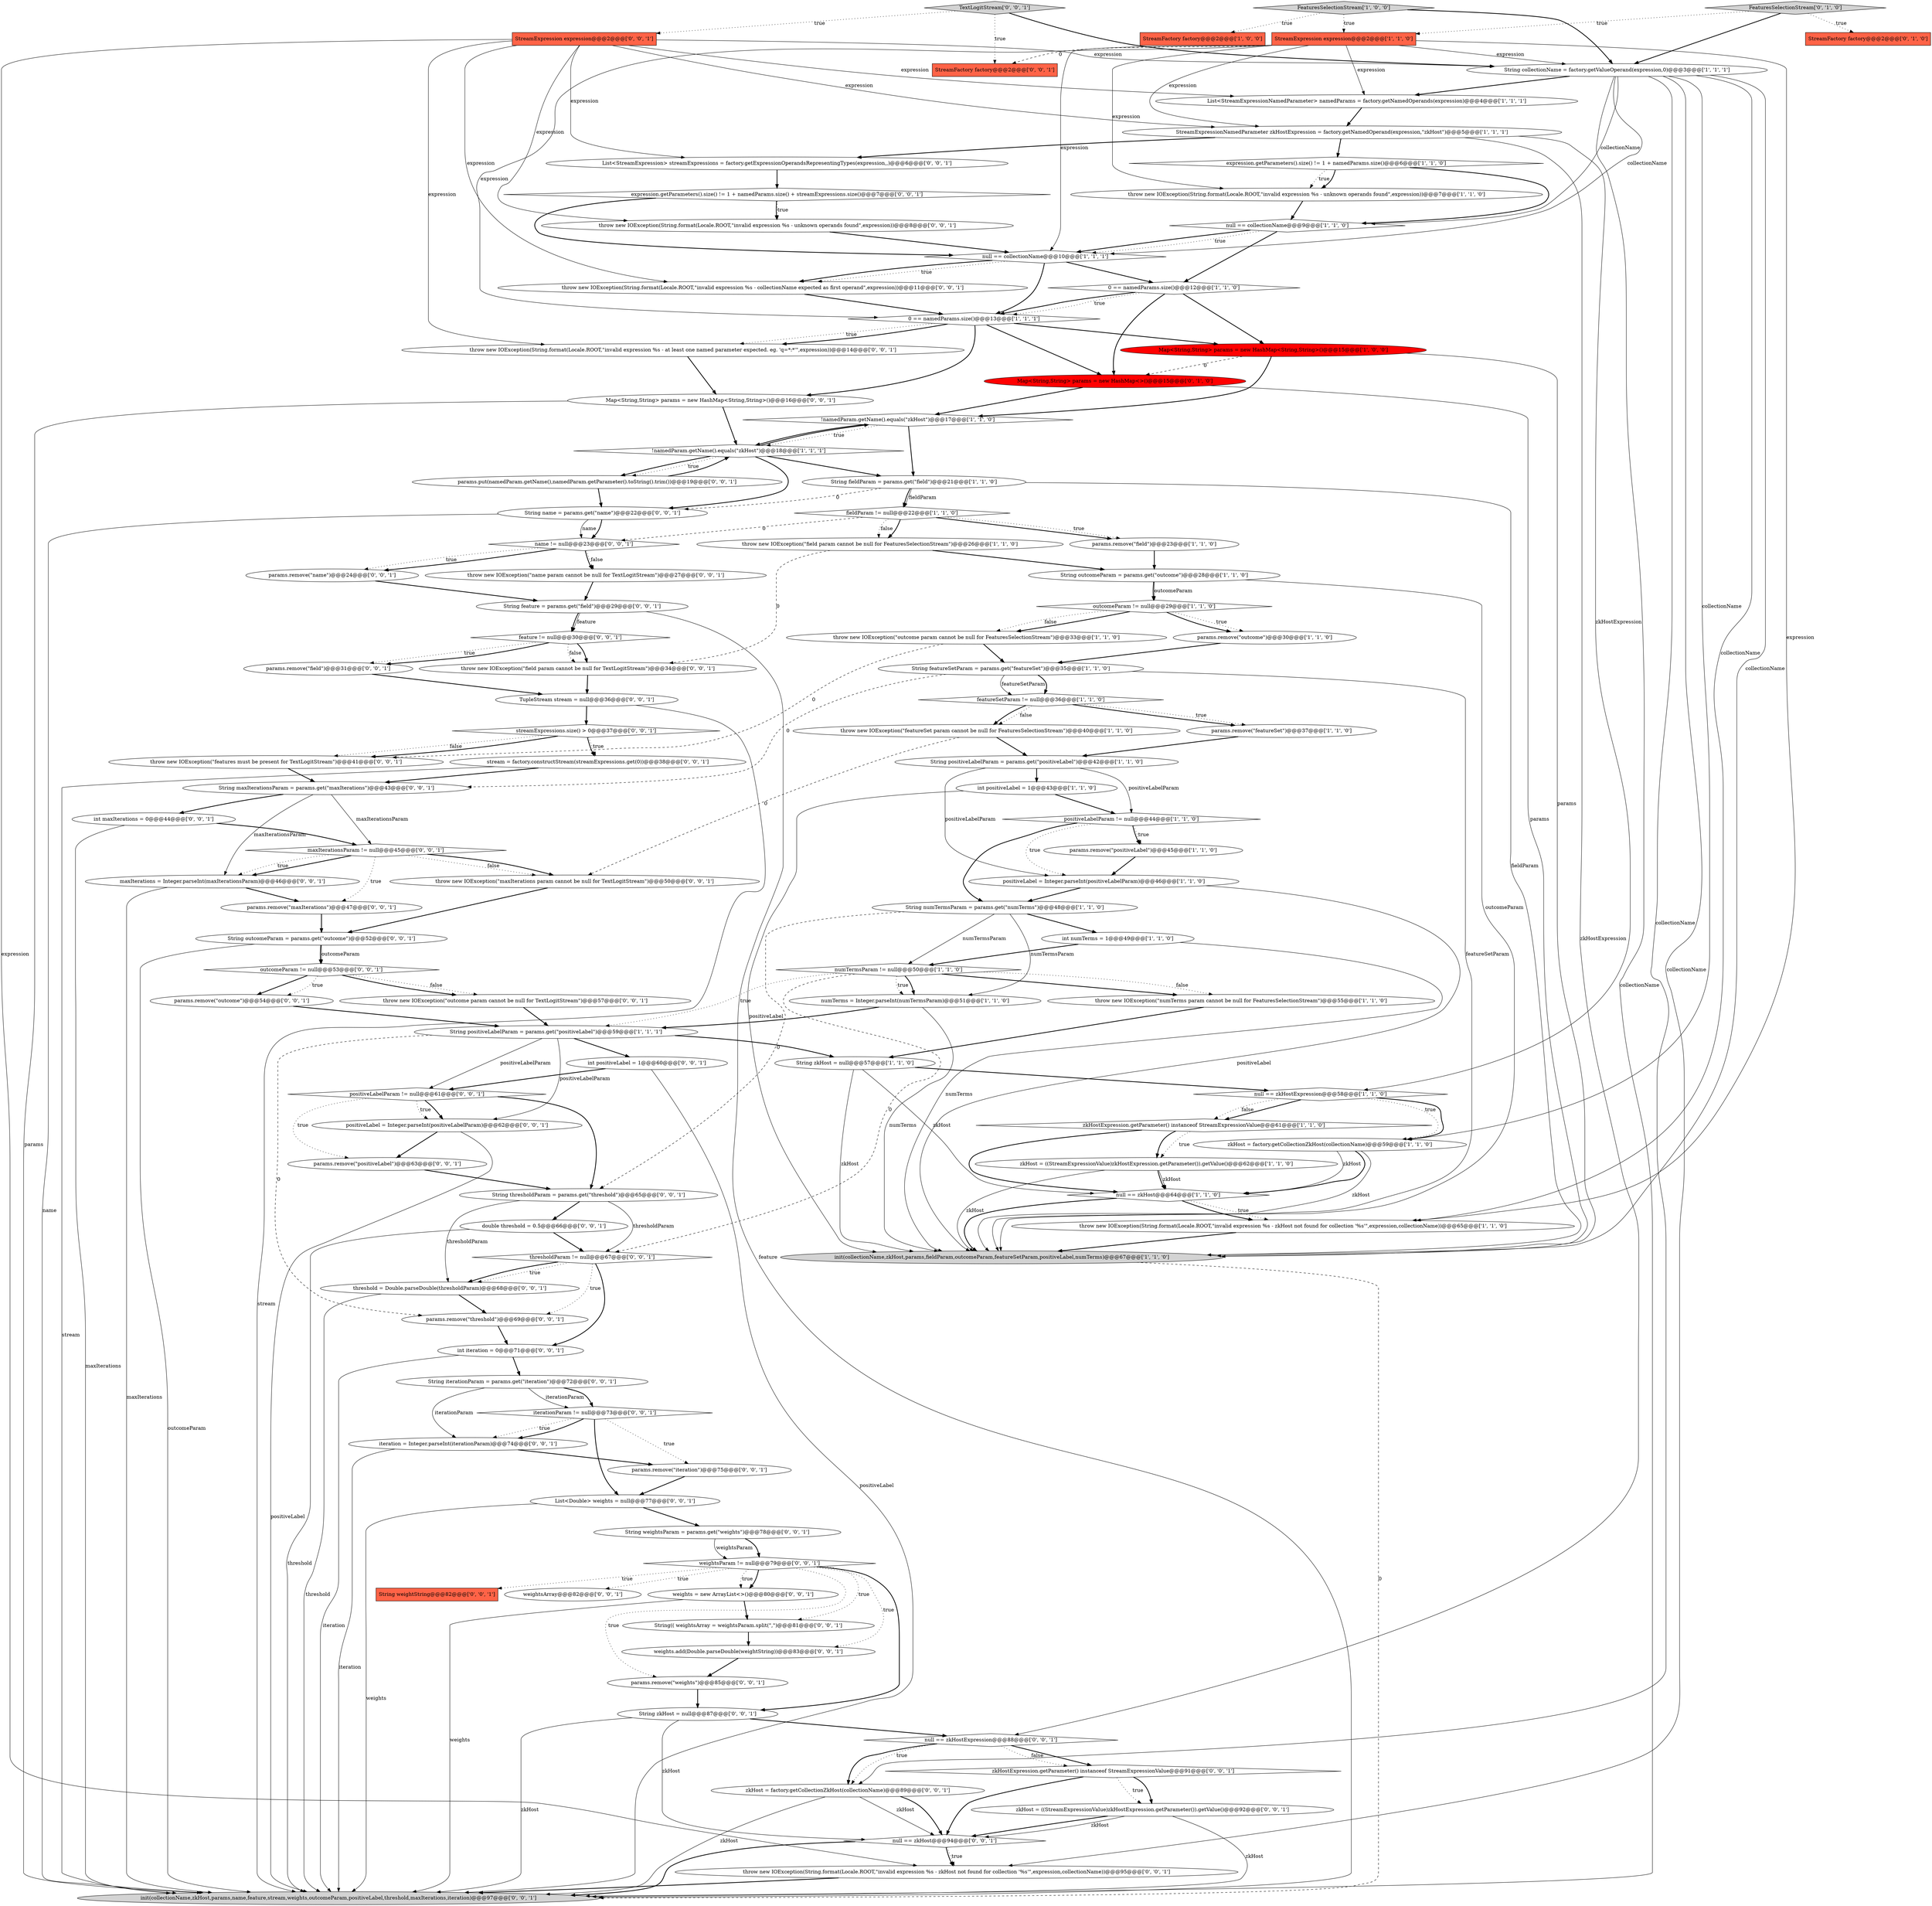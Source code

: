 digraph {
35 [style = filled, label = "outcomeParam != null@@@29@@@['1', '1', '0']", fillcolor = white, shape = diamond image = "AAA0AAABBB1BBB"];
88 [style = filled, label = "params.remove(\"positiveLabel\")@@@63@@@['0', '0', '1']", fillcolor = white, shape = ellipse image = "AAA0AAABBB3BBB"];
86 [style = filled, label = "String outcomeParam = params.get(\"outcome\")@@@52@@@['0', '0', '1']", fillcolor = white, shape = ellipse image = "AAA0AAABBB3BBB"];
67 [style = filled, label = "params.remove(\"field\")@@@31@@@['0', '0', '1']", fillcolor = white, shape = ellipse image = "AAA0AAABBB3BBB"];
18 [style = filled, label = "String positiveLabelParam = params.get(\"positiveLabel\")@@@42@@@['1', '1', '0']", fillcolor = white, shape = ellipse image = "AAA0AAABBB1BBB"];
15 [style = filled, label = "params.remove(\"field\")@@@23@@@['1', '1', '0']", fillcolor = white, shape = ellipse image = "AAA0AAABBB1BBB"];
10 [style = filled, label = "FeaturesSelectionStream['1', '0', '0']", fillcolor = lightgray, shape = diamond image = "AAA0AAABBB1BBB"];
32 [style = filled, label = "null == zkHost@@@64@@@['1', '1', '0']", fillcolor = white, shape = diamond image = "AAA0AAABBB1BBB"];
74 [style = filled, label = "String maxIterationsParam = params.get(\"maxIterations\")@@@43@@@['0', '0', '1']", fillcolor = white, shape = ellipse image = "AAA0AAABBB3BBB"];
61 [style = filled, label = "String weightsParam = params.get(\"weights\")@@@78@@@['0', '0', '1']", fillcolor = white, shape = ellipse image = "AAA0AAABBB3BBB"];
106 [style = filled, label = "params.remove(\"maxIterations\")@@@47@@@['0', '0', '1']", fillcolor = white, shape = ellipse image = "AAA0AAABBB3BBB"];
110 [style = filled, label = "outcomeParam != null@@@53@@@['0', '0', '1']", fillcolor = white, shape = diamond image = "AAA0AAABBB3BBB"];
52 [style = filled, label = "streamExpressions.size() > 0@@@37@@@['0', '0', '1']", fillcolor = white, shape = diamond image = "AAA0AAABBB3BBB"];
7 [style = filled, label = "StreamExpressionNamedParameter zkHostExpression = factory.getNamedOperand(expression,\"zkHost\")@@@5@@@['1', '1', '1']", fillcolor = white, shape = ellipse image = "AAA0AAABBB1BBB"];
59 [style = filled, label = "throw new IOException(String.format(Locale.ROOT,\"invalid expression %s - unknown operands found\",expression))@@@8@@@['0', '0', '1']", fillcolor = white, shape = ellipse image = "AAA0AAABBB3BBB"];
50 [style = filled, label = "maxIterationsParam != null@@@45@@@['0', '0', '1']", fillcolor = white, shape = diamond image = "AAA0AAABBB3BBB"];
31 [style = filled, label = "String outcomeParam = params.get(\"outcome\")@@@28@@@['1', '1', '0']", fillcolor = white, shape = ellipse image = "AAA0AAABBB1BBB"];
80 [style = filled, label = "TupleStream stream = null@@@36@@@['0', '0', '1']", fillcolor = white, shape = ellipse image = "AAA0AAABBB3BBB"];
111 [style = filled, label = "thresholdParam != null@@@67@@@['0', '0', '1']", fillcolor = white, shape = diamond image = "AAA0AAABBB3BBB"];
5 [style = filled, label = "zkHost = factory.getCollectionZkHost(collectionName)@@@59@@@['1', '1', '0']", fillcolor = white, shape = ellipse image = "AAA0AAABBB1BBB"];
79 [style = filled, label = "weights = new ArrayList<>()@@@80@@@['0', '0', '1']", fillcolor = white, shape = ellipse image = "AAA0AAABBB3BBB"];
92 [style = filled, label = "String name = params.get(\"name\")@@@22@@@['0', '0', '1']", fillcolor = white, shape = ellipse image = "AAA0AAABBB3BBB"];
73 [style = filled, label = "String zkHost = null@@@87@@@['0', '0', '1']", fillcolor = white, shape = ellipse image = "AAA0AAABBB3BBB"];
104 [style = filled, label = "params.remove(\"outcome\")@@@54@@@['0', '0', '1']", fillcolor = white, shape = ellipse image = "AAA0AAABBB3BBB"];
68 [style = filled, label = "String weightString@@@82@@@['0', '0', '1']", fillcolor = tomato, shape = box image = "AAA0AAABBB3BBB"];
107 [style = filled, label = "int iteration = 0@@@71@@@['0', '0', '1']", fillcolor = white, shape = ellipse image = "AAA0AAABBB3BBB"];
51 [style = filled, label = "zkHost = factory.getCollectionZkHost(collectionName)@@@89@@@['0', '0', '1']", fillcolor = white, shape = ellipse image = "AAA0AAABBB3BBB"];
14 [style = filled, label = "null == zkHostExpression@@@58@@@['1', '1', '0']", fillcolor = white, shape = diamond image = "AAA0AAABBB1BBB"];
71 [style = filled, label = "double threshold = 0.5@@@66@@@['0', '0', '1']", fillcolor = white, shape = ellipse image = "AAA0AAABBB3BBB"];
19 [style = filled, label = "positiveLabelParam != null@@@44@@@['1', '1', '0']", fillcolor = white, shape = diamond image = "AAA0AAABBB1BBB"];
39 [style = filled, label = "List<StreamExpressionNamedParameter> namedParams = factory.getNamedOperands(expression)@@@4@@@['1', '1', '1']", fillcolor = white, shape = ellipse image = "AAA0AAABBB1BBB"];
55 [style = filled, label = "stream = factory.constructStream(streamExpressions.get(0))@@@38@@@['0', '0', '1']", fillcolor = white, shape = ellipse image = "AAA0AAABBB3BBB"];
1 [style = filled, label = "String positiveLabelParam = params.get(\"positiveLabel\")@@@59@@@['1', '1', '1']", fillcolor = white, shape = ellipse image = "AAA0AAABBB1BBB"];
28 [style = filled, label = "params.remove(\"featureSet\")@@@37@@@['1', '1', '0']", fillcolor = white, shape = ellipse image = "AAA0AAABBB1BBB"];
41 [style = filled, label = "init(collectionName,zkHost,params,fieldParam,outcomeParam,featureSetParam,positiveLabel,numTerms)@@@67@@@['1', '1', '0']", fillcolor = lightgray, shape = ellipse image = "AAA0AAABBB1BBB"];
54 [style = filled, label = "TextLogitStream['0', '0', '1']", fillcolor = lightgray, shape = diamond image = "AAA0AAABBB3BBB"];
72 [style = filled, label = "List<StreamExpression> streamExpressions = factory.getExpressionOperandsRepresentingTypes(expression,,)@@@6@@@['0', '0', '1']", fillcolor = white, shape = ellipse image = "AAA0AAABBB3BBB"];
100 [style = filled, label = "String(( weightsArray = weightsParam.split(\",\")@@@81@@@['0', '0', '1']", fillcolor = white, shape = ellipse image = "AAA0AAABBB3BBB"];
81 [style = filled, label = "null == zkHost@@@94@@@['0', '0', '1']", fillcolor = white, shape = diamond image = "AAA0AAABBB3BBB"];
29 [style = filled, label = "Map<String,String> params = new HashMap<String,String>()@@@15@@@['1', '0', '0']", fillcolor = red, shape = ellipse image = "AAA1AAABBB1BBB"];
103 [style = filled, label = "iteration = Integer.parseInt(iterationParam)@@@74@@@['0', '0', '1']", fillcolor = white, shape = ellipse image = "AAA0AAABBB3BBB"];
96 [style = filled, label = "params.remove(\"name\")@@@24@@@['0', '0', '1']", fillcolor = white, shape = ellipse image = "AAA0AAABBB3BBB"];
9 [style = filled, label = "String featureSetParam = params.get(\"featureSet\")@@@35@@@['1', '1', '0']", fillcolor = white, shape = ellipse image = "AAA0AAABBB1BBB"];
94 [style = filled, label = "feature != null@@@30@@@['0', '0', '1']", fillcolor = white, shape = diamond image = "AAA0AAABBB3BBB"];
0 [style = filled, label = "null == collectionName@@@10@@@['1', '1', '1']", fillcolor = white, shape = diamond image = "AAA0AAABBB1BBB"];
91 [style = filled, label = "weightsArray@@@82@@@['0', '0', '1']", fillcolor = white, shape = ellipse image = "AAA0AAABBB3BBB"];
27 [style = filled, label = "String zkHost = null@@@57@@@['1', '1', '0']", fillcolor = white, shape = ellipse image = "AAA0AAABBB1BBB"];
25 [style = filled, label = "String fieldParam = params.get(\"field\")@@@21@@@['1', '1', '0']", fillcolor = white, shape = ellipse image = "AAA0AAABBB1BBB"];
42 [style = filled, label = "throw new IOException(String.format(Locale.ROOT,\"invalid expression %s - zkHost not found for collection '%s'\",expression,collectionName))@@@65@@@['1', '1', '0']", fillcolor = white, shape = ellipse image = "AAA0AAABBB1BBB"];
66 [style = filled, label = "throw new IOException(\"outcome param cannot be null for TextLogitStream\")@@@57@@@['0', '0', '1']", fillcolor = white, shape = ellipse image = "AAA0AAABBB3BBB"];
26 [style = filled, label = "String numTermsParam = params.get(\"numTerms\")@@@48@@@['1', '1', '0']", fillcolor = white, shape = ellipse image = "AAA0AAABBB1BBB"];
30 [style = filled, label = "featureSetParam != null@@@36@@@['1', '1', '0']", fillcolor = white, shape = diamond image = "AAA0AAABBB1BBB"];
53 [style = filled, label = "throw new IOException(String.format(Locale.ROOT,\"invalid expression %s - zkHost not found for collection '%s'\",expression,collectionName))@@@95@@@['0', '0', '1']", fillcolor = white, shape = ellipse image = "AAA0AAABBB3BBB"];
93 [style = filled, label = "positiveLabel = Integer.parseInt(positiveLabelParam)@@@62@@@['0', '0', '1']", fillcolor = white, shape = ellipse image = "AAA0AAABBB3BBB"];
24 [style = filled, label = "zkHostExpression.getParameter() instanceof StreamExpressionValue@@@61@@@['1', '1', '0']", fillcolor = white, shape = diamond image = "AAA0AAABBB1BBB"];
4 [style = filled, label = "fieldParam != null@@@22@@@['1', '1', '0']", fillcolor = white, shape = diamond image = "AAA0AAABBB1BBB"];
8 [style = filled, label = "throw new IOException(\"field param cannot be null for FeaturesSelectionStream\")@@@26@@@['1', '1', '0']", fillcolor = white, shape = ellipse image = "AAA0AAABBB1BBB"];
76 [style = filled, label = "throw new IOException(\"field param cannot be null for TextLogitStream\")@@@34@@@['0', '0', '1']", fillcolor = white, shape = ellipse image = "AAA0AAABBB3BBB"];
70 [style = filled, label = "int positiveLabel = 1@@@60@@@['0', '0', '1']", fillcolor = white, shape = ellipse image = "AAA0AAABBB3BBB"];
57 [style = filled, label = "throw new IOException(String.format(Locale.ROOT,\"invalid expression %s - at least one named parameter expected. eg. 'q=*:*'\",expression))@@@14@@@['0', '0', '1']", fillcolor = white, shape = ellipse image = "AAA0AAABBB3BBB"];
3 [style = filled, label = "params.remove(\"positiveLabel\")@@@45@@@['1', '1', '0']", fillcolor = white, shape = ellipse image = "AAA0AAABBB1BBB"];
84 [style = filled, label = "throw new IOException(\"name param cannot be null for TextLogitStream\")@@@27@@@['0', '0', '1']", fillcolor = white, shape = ellipse image = "AAA0AAABBB3BBB"];
22 [style = filled, label = "zkHost = ((StreamExpressionValue)zkHostExpression.getParameter()).getValue()@@@62@@@['1', '1', '0']", fillcolor = white, shape = ellipse image = "AAA0AAABBB1BBB"];
16 [style = filled, label = "positiveLabel = Integer.parseInt(positiveLabelParam)@@@46@@@['1', '1', '0']", fillcolor = white, shape = ellipse image = "AAA0AAABBB1BBB"];
101 [style = filled, label = "zkHost = ((StreamExpressionValue)zkHostExpression.getParameter()).getValue()@@@92@@@['0', '0', '1']", fillcolor = white, shape = ellipse image = "AAA0AAABBB3BBB"];
34 [style = filled, label = "throw new IOException(\"featureSet param cannot be null for FeaturesSelectionStream\")@@@40@@@['1', '1', '0']", fillcolor = white, shape = ellipse image = "AAA0AAABBB1BBB"];
43 [style = filled, label = "numTermsParam != null@@@50@@@['1', '1', '0']", fillcolor = white, shape = diamond image = "AAA0AAABBB1BBB"];
95 [style = filled, label = "throw new IOException(\"features must be present for TextLogitStream\")@@@41@@@['0', '0', '1']", fillcolor = white, shape = ellipse image = "AAA0AAABBB3BBB"];
102 [style = filled, label = "weights.add(Double.parseDouble(weightString))@@@83@@@['0', '0', '1']", fillcolor = white, shape = ellipse image = "AAA0AAABBB3BBB"];
99 [style = filled, label = "maxIterations = Integer.parseInt(maxIterationsParam)@@@46@@@['0', '0', '1']", fillcolor = white, shape = ellipse image = "AAA0AAABBB3BBB"];
77 [style = filled, label = "StreamFactory factory@@@2@@@['0', '0', '1']", fillcolor = tomato, shape = box image = "AAA0AAABBB3BBB"];
11 [style = filled, label = "0 == namedParams.size()@@@12@@@['1', '1', '0']", fillcolor = white, shape = diamond image = "AAA0AAABBB1BBB"];
13 [style = filled, label = "params.remove(\"outcome\")@@@30@@@['1', '1', '0']", fillcolor = white, shape = ellipse image = "AAA0AAABBB1BBB"];
90 [style = filled, label = "name != null@@@23@@@['0', '0', '1']", fillcolor = white, shape = diamond image = "AAA0AAABBB3BBB"];
83 [style = filled, label = "String thresholdParam = params.get(\"threshold\")@@@65@@@['0', '0', '1']", fillcolor = white, shape = ellipse image = "AAA0AAABBB3BBB"];
105 [style = filled, label = "int maxIterations = 0@@@44@@@['0', '0', '1']", fillcolor = white, shape = ellipse image = "AAA0AAABBB3BBB"];
48 [style = filled, label = "Map<String,String> params = new HashMap<>()@@@15@@@['0', '1', '0']", fillcolor = red, shape = ellipse image = "AAA1AAABBB2BBB"];
63 [style = filled, label = "positiveLabelParam != null@@@61@@@['0', '0', '1']", fillcolor = white, shape = diamond image = "AAA0AAABBB3BBB"];
85 [style = filled, label = "String feature = params.get(\"field\")@@@29@@@['0', '0', '1']", fillcolor = white, shape = ellipse image = "AAA0AAABBB3BBB"];
2 [style = filled, label = "StreamFactory factory@@@2@@@['1', '0', '0']", fillcolor = tomato, shape = box image = "AAA0AAABBB1BBB"];
89 [style = filled, label = "iterationParam != null@@@73@@@['0', '0', '1']", fillcolor = white, shape = diamond image = "AAA0AAABBB3BBB"];
64 [style = filled, label = "Map<String,String> params = new HashMap<String,String>()@@@16@@@['0', '0', '1']", fillcolor = white, shape = ellipse image = "AAA0AAABBB3BBB"];
21 [style = filled, label = "int numTerms = 1@@@49@@@['1', '1', '0']", fillcolor = white, shape = ellipse image = "AAA0AAABBB1BBB"];
87 [style = filled, label = "throw new IOException(String.format(Locale.ROOT,\"invalid expression %s - collectionName expected as first operand\",expression))@@@11@@@['0', '0', '1']", fillcolor = white, shape = ellipse image = "AAA0AAABBB3BBB"];
108 [style = filled, label = "String iterationParam = params.get(\"iteration\")@@@72@@@['0', '0', '1']", fillcolor = white, shape = ellipse image = "AAA0AAABBB3BBB"];
23 [style = filled, label = "!namedParam.getName().equals(\"zkHost\")@@@17@@@['1', '1', '0']", fillcolor = white, shape = diamond image = "AAA0AAABBB1BBB"];
82 [style = filled, label = "List<Double> weights = null@@@77@@@['0', '0', '1']", fillcolor = white, shape = ellipse image = "AAA0AAABBB3BBB"];
65 [style = filled, label = "weightsParam != null@@@79@@@['0', '0', '1']", fillcolor = white, shape = diamond image = "AAA0AAABBB3BBB"];
69 [style = filled, label = "StreamExpression expression@@@2@@@['0', '0', '1']", fillcolor = tomato, shape = box image = "AAA0AAABBB3BBB"];
75 [style = filled, label = "params.remove(\"iteration\")@@@75@@@['0', '0', '1']", fillcolor = white, shape = ellipse image = "AAA0AAABBB3BBB"];
45 [style = filled, label = "numTerms = Integer.parseInt(numTermsParam)@@@51@@@['1', '1', '0']", fillcolor = white, shape = ellipse image = "AAA0AAABBB1BBB"];
12 [style = filled, label = "throw new IOException(\"outcome param cannot be null for FeaturesSelectionStream\")@@@33@@@['1', '1', '0']", fillcolor = white, shape = ellipse image = "AAA0AAABBB1BBB"];
47 [style = filled, label = "StreamFactory factory@@@2@@@['0', '1', '0']", fillcolor = tomato, shape = box image = "AAA0AAABBB2BBB"];
20 [style = filled, label = "StreamExpression expression@@@2@@@['1', '1', '0']", fillcolor = tomato, shape = box image = "AAA0AAABBB1BBB"];
78 [style = filled, label = "throw new IOException(\"maxIterations param cannot be null for TextLogitStream\")@@@50@@@['0', '0', '1']", fillcolor = white, shape = ellipse image = "AAA0AAABBB3BBB"];
17 [style = filled, label = "expression.getParameters().size() != 1 + namedParams.size()@@@6@@@['1', '1', '0']", fillcolor = white, shape = diamond image = "AAA0AAABBB1BBB"];
46 [style = filled, label = "FeaturesSelectionStream['0', '1', '0']", fillcolor = lightgray, shape = diamond image = "AAA0AAABBB2BBB"];
6 [style = filled, label = "null == collectionName@@@9@@@['1', '1', '0']", fillcolor = white, shape = diamond image = "AAA0AAABBB1BBB"];
44 [style = filled, label = "int positiveLabel = 1@@@43@@@['1', '1', '0']", fillcolor = white, shape = ellipse image = "AAA0AAABBB1BBB"];
36 [style = filled, label = "throw new IOException(\"numTerms param cannot be null for FeaturesSelectionStream\")@@@55@@@['1', '1', '0']", fillcolor = white, shape = ellipse image = "AAA0AAABBB1BBB"];
40 [style = filled, label = "String collectionName = factory.getValueOperand(expression,0)@@@3@@@['1', '1', '1']", fillcolor = white, shape = ellipse image = "AAA0AAABBB1BBB"];
62 [style = filled, label = "zkHostExpression.getParameter() instanceof StreamExpressionValue@@@91@@@['0', '0', '1']", fillcolor = white, shape = diamond image = "AAA0AAABBB3BBB"];
38 [style = filled, label = "!namedParam.getName().equals(\"zkHost\")@@@18@@@['1', '1', '1']", fillcolor = white, shape = diamond image = "AAA0AAABBB1BBB"];
49 [style = filled, label = "params.remove(\"weights\")@@@85@@@['0', '0', '1']", fillcolor = white, shape = ellipse image = "AAA0AAABBB3BBB"];
60 [style = filled, label = "params.remove(\"threshold\")@@@69@@@['0', '0', '1']", fillcolor = white, shape = ellipse image = "AAA0AAABBB3BBB"];
37 [style = filled, label = "0 == namedParams.size()@@@13@@@['1', '1', '1']", fillcolor = white, shape = diamond image = "AAA0AAABBB1BBB"];
58 [style = filled, label = "null == zkHostExpression@@@88@@@['0', '0', '1']", fillcolor = white, shape = diamond image = "AAA0AAABBB3BBB"];
33 [style = filled, label = "throw new IOException(String.format(Locale.ROOT,\"invalid expression %s - unknown operands found\",expression))@@@7@@@['1', '1', '0']", fillcolor = white, shape = ellipse image = "AAA0AAABBB1BBB"];
97 [style = filled, label = "params.put(namedParam.getName(),namedParam.getParameter().toString().trim())@@@19@@@['0', '0', '1']", fillcolor = white, shape = ellipse image = "AAA0AAABBB3BBB"];
109 [style = filled, label = "expression.getParameters().size() != 1 + namedParams.size() + streamExpressions.size()@@@7@@@['0', '0', '1']", fillcolor = white, shape = diamond image = "AAA0AAABBB3BBB"];
56 [style = filled, label = "threshold = Double.parseDouble(thresholdParam)@@@68@@@['0', '0', '1']", fillcolor = white, shape = ellipse image = "AAA0AAABBB3BBB"];
98 [style = filled, label = "init(collectionName,zkHost,params,name,feature,stream,weights,outcomeParam,positiveLabel,threshold,maxIterations,iteration)@@@97@@@['0', '0', '1']", fillcolor = lightgray, shape = ellipse image = "AAA0AAABBB3BBB"];
94->76 [style = bold, label=""];
14->24 [style = bold, label=""];
109->59 [style = bold, label=""];
110->104 [style = dotted, label="true"];
42->41 [style = bold, label=""];
65->100 [style = dotted, label="true"];
64->98 [style = solid, label="params"];
37->57 [style = dotted, label="true"];
65->91 [style = dotted, label="true"];
73->58 [style = bold, label=""];
82->61 [style = bold, label=""];
5->32 [style = solid, label="zkHost"];
20->42 [style = solid, label="expression"];
21->43 [style = bold, label=""];
50->99 [style = bold, label=""];
4->15 [style = bold, label=""];
1->27 [style = bold, label=""];
44->19 [style = bold, label=""];
24->32 [style = bold, label=""];
34->18 [style = bold, label=""];
20->33 [style = solid, label="expression"];
11->29 [style = bold, label=""];
31->35 [style = solid, label="outcomeParam"];
109->59 [style = dotted, label="true"];
62->101 [style = dotted, label="true"];
86->110 [style = solid, label="outcomeParam"];
52->55 [style = bold, label=""];
20->0 [style = solid, label="expression"];
3->16 [style = bold, label=""];
40->5 [style = solid, label="collectionName"];
12->9 [style = bold, label=""];
50->99 [style = dotted, label="true"];
63->83 [style = bold, label=""];
90->96 [style = dotted, label="true"];
7->72 [style = bold, label=""];
55->74 [style = bold, label=""];
65->49 [style = dotted, label="true"];
92->90 [style = bold, label=""];
90->84 [style = bold, label=""];
63->88 [style = dotted, label="true"];
20->40 [style = solid, label="expression"];
18->44 [style = bold, label=""];
69->87 [style = solid, label="expression"];
30->28 [style = bold, label=""];
58->62 [style = bold, label=""];
31->35 [style = bold, label=""];
99->106 [style = bold, label=""];
1->70 [style = bold, label=""];
40->51 [style = solid, label="collectionName"];
63->93 [style = bold, label=""];
9->74 [style = dashed, label="0"];
10->20 [style = dotted, label="true"];
90->84 [style = dotted, label="false"];
6->11 [style = bold, label=""];
37->48 [style = bold, label=""];
95->74 [style = bold, label=""];
94->76 [style = dotted, label="false"];
79->100 [style = bold, label=""];
4->8 [style = bold, label=""];
101->81 [style = solid, label="zkHost"];
58->51 [style = dotted, label="true"];
6->0 [style = dotted, label="true"];
40->42 [style = solid, label="collectionName"];
50->78 [style = dotted, label="false"];
29->41 [style = solid, label="params"];
19->3 [style = bold, label=""];
35->12 [style = bold, label=""];
62->101 [style = bold, label=""];
99->98 [style = solid, label="maxIterations"];
32->42 [style = dotted, label="true"];
40->41 [style = solid, label="collectionName"];
88->83 [style = bold, label=""];
23->25 [style = bold, label=""];
58->62 [style = dotted, label="false"];
82->98 [style = solid, label="weights"];
44->41 [style = solid, label="positiveLabel"];
21->41 [style = solid, label="numTerms"];
28->18 [style = bold, label=""];
65->73 [style = bold, label=""];
11->37 [style = dotted, label="true"];
5->41 [style = solid, label="zkHost"];
92->90 [style = solid, label="name"];
11->48 [style = bold, label=""];
30->34 [style = dotted, label="false"];
53->98 [style = bold, label=""];
54->77 [style = dotted, label="true"];
80->98 [style = solid, label="stream"];
104->1 [style = bold, label=""];
76->80 [style = bold, label=""];
111->60 [style = dotted, label="true"];
9->41 [style = solid, label="featureSetParam"];
27->41 [style = solid, label="zkHost"];
74->50 [style = solid, label="maxIterationsParam"];
11->37 [style = bold, label=""];
37->29 [style = bold, label=""];
16->26 [style = bold, label=""];
22->32 [style = bold, label=""];
26->45 [style = solid, label="numTermsParam"];
1->93 [style = solid, label="positiveLabelParam"];
30->34 [style = bold, label=""];
38->97 [style = bold, label=""];
90->96 [style = bold, label=""];
92->98 [style = solid, label="name"];
29->23 [style = bold, label=""];
46->20 [style = dotted, label="true"];
38->97 [style = dotted, label="true"];
102->49 [style = bold, label=""];
40->98 [style = solid, label="collectionName"];
89->103 [style = dotted, label="true"];
78->86 [style = bold, label=""];
8->76 [style = dashed, label="0"];
43->45 [style = bold, label=""];
72->109 [style = bold, label=""];
70->98 [style = solid, label="positiveLabel"];
16->41 [style = solid, label="positiveLabel"];
83->56 [style = solid, label="thresholdParam"];
101->98 [style = solid, label="zkHost"];
20->37 [style = solid, label="expression"];
45->1 [style = bold, label=""];
49->73 [style = bold, label=""];
43->36 [style = dotted, label="false"];
1->63 [style = solid, label="positiveLabelParam"];
22->41 [style = solid, label="zkHost"];
51->98 [style = solid, label="zkHost"];
0->87 [style = dotted, label="true"];
20->7 [style = solid, label="expression"];
81->53 [style = bold, label=""];
39->7 [style = bold, label=""];
105->98 [style = solid, label="maxIterations"];
15->31 [style = bold, label=""];
64->38 [style = bold, label=""];
58->51 [style = bold, label=""];
19->26 [style = bold, label=""];
40->6 [style = solid, label="collectionName"];
19->3 [style = dotted, label="true"];
24->22 [style = dotted, label="true"];
52->95 [style = dotted, label="false"];
81->53 [style = dotted, label="true"];
81->98 [style = bold, label=""];
38->25 [style = bold, label=""];
50->106 [style = dotted, label="true"];
60->107 [style = bold, label=""];
86->98 [style = solid, label="outcomeParam"];
43->1 [style = dotted, label="true"];
46->40 [style = bold, label=""];
69->72 [style = solid, label="expression"];
30->28 [style = dotted, label="true"];
32->42 [style = bold, label=""];
75->82 [style = bold, label=""];
17->33 [style = dotted, label="true"];
94->67 [style = dotted, label="true"];
103->75 [style = bold, label=""];
111->56 [style = dotted, label="true"];
80->52 [style = bold, label=""];
51->81 [style = solid, label="zkHost"];
67->80 [style = bold, label=""];
89->103 [style = bold, label=""];
54->40 [style = bold, label=""];
7->17 [style = bold, label=""];
69->59 [style = solid, label="expression"];
26->43 [style = solid, label="numTermsParam"];
7->58 [style = solid, label="zkHostExpression"];
56->98 [style = solid, label="threshold"];
17->6 [style = bold, label=""];
8->31 [style = bold, label=""];
27->14 [style = bold, label=""];
61->65 [style = bold, label=""];
52->55 [style = dotted, label="true"];
56->60 [style = bold, label=""];
94->67 [style = bold, label=""];
20->77 [style = dashed, label="0"];
41->98 [style = dashed, label="0"];
46->47 [style = dotted, label="true"];
69->7 [style = solid, label="expression"];
43->36 [style = bold, label=""];
65->79 [style = bold, label=""];
79->98 [style = solid, label="weights"];
0->11 [style = bold, label=""];
107->98 [style = solid, label="iteration"];
69->39 [style = solid, label="expression"];
25->41 [style = solid, label="fieldParam"];
4->15 [style = dotted, label="true"];
20->39 [style = solid, label="expression"];
101->81 [style = bold, label=""];
52->95 [style = bold, label=""];
66->1 [style = bold, label=""];
18->19 [style = solid, label="positiveLabelParam"];
108->89 [style = solid, label="iterationParam"];
65->68 [style = dotted, label="true"];
29->48 [style = dashed, label="0"];
26->21 [style = bold, label=""];
5->32 [style = bold, label=""];
31->41 [style = solid, label="outcomeParam"];
23->38 [style = dotted, label="true"];
48->23 [style = bold, label=""];
85->94 [style = solid, label="feature"];
14->5 [style = dotted, label="true"];
83->111 [style = solid, label="thresholdParam"];
40->39 [style = bold, label=""];
84->85 [style = bold, label=""];
10->2 [style = dotted, label="true"];
65->102 [style = dotted, label="true"];
109->0 [style = bold, label=""];
35->13 [style = dotted, label="true"];
37->64 [style = bold, label=""];
111->107 [style = bold, label=""];
9->30 [style = solid, label="featureSetParam"];
10->40 [style = bold, label=""];
106->86 [style = bold, label=""];
69->53 [style = solid, label="expression"];
93->98 [style = solid, label="positiveLabel"];
110->104 [style = bold, label=""];
71->111 [style = bold, label=""];
32->41 [style = bold, label=""];
100->102 [style = bold, label=""];
27->32 [style = solid, label="zkHost"];
13->9 [style = bold, label=""];
89->82 [style = bold, label=""];
105->50 [style = bold, label=""];
62->81 [style = bold, label=""];
110->66 [style = dotted, label="false"];
85->98 [style = solid, label="feature"];
65->79 [style = dotted, label="true"];
35->12 [style = dotted, label="false"];
63->93 [style = dotted, label="true"];
89->75 [style = dotted, label="true"];
25->92 [style = dashed, label="0"];
26->83 [style = dashed, label="0"];
61->65 [style = solid, label="weightsParam"];
103->98 [style = solid, label="iteration"];
38->92 [style = bold, label=""];
14->5 [style = bold, label=""];
37->57 [style = bold, label=""];
4->90 [style = dashed, label="0"];
97->38 [style = bold, label=""];
83->71 [style = bold, label=""];
25->4 [style = solid, label="fieldParam"];
74->99 [style = solid, label="maxIterationsParam"];
34->78 [style = dashed, label="0"];
57->64 [style = bold, label=""];
0->37 [style = bold, label=""];
107->108 [style = bold, label=""];
97->92 [style = bold, label=""];
43->111 [style = dashed, label="0"];
33->6 [style = bold, label=""];
12->95 [style = dashed, label="0"];
108->89 [style = bold, label=""];
14->24 [style = dotted, label="false"];
48->41 [style = solid, label="params"];
69->57 [style = solid, label="expression"];
25->4 [style = bold, label=""];
38->23 [style = bold, label=""];
0->87 [style = bold, label=""];
7->14 [style = solid, label="zkHostExpression"];
9->30 [style = bold, label=""];
17->33 [style = bold, label=""];
6->0 [style = bold, label=""];
74->105 [style = bold, label=""];
110->66 [style = bold, label=""];
70->63 [style = bold, label=""];
1->60 [style = dashed, label="0"];
24->22 [style = bold, label=""];
55->98 [style = solid, label="stream"];
4->8 [style = dotted, label="false"];
54->69 [style = dotted, label="true"];
40->0 [style = solid, label="collectionName"];
18->16 [style = solid, label="positiveLabelParam"];
87->37 [style = bold, label=""];
111->56 [style = bold, label=""];
36->27 [style = bold, label=""];
96->85 [style = bold, label=""];
43->45 [style = dotted, label="true"];
86->110 [style = bold, label=""];
85->94 [style = bold, label=""];
50->78 [style = bold, label=""];
69->40 [style = solid, label="expression"];
23->38 [style = bold, label=""];
73->98 [style = solid, label="zkHost"];
19->16 [style = dotted, label="true"];
45->41 [style = solid, label="numTerms"];
51->81 [style = bold, label=""];
93->88 [style = bold, label=""];
59->0 [style = bold, label=""];
22->32 [style = solid, label="zkHost"];
35->13 [style = bold, label=""];
108->103 [style = solid, label="iterationParam"];
73->81 [style = solid, label="zkHost"];
71->98 [style = solid, label="threshold"];
40->53 [style = solid, label="collectionName"];
}
